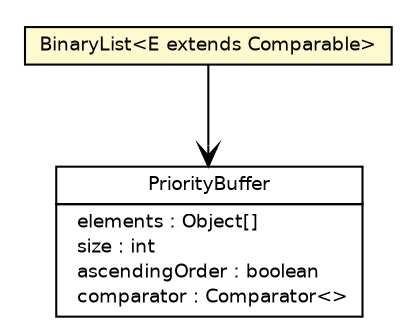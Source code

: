 #!/usr/local/bin/dot
#
# Class diagram 
# Generated by UmlGraph version 4.6 (http://www.spinellis.gr/sw/umlgraph)
#

digraph G {
	edge [fontname="Helvetica",fontsize=10,labelfontname="Helvetica",labelfontsize=10];
	node [fontname="Helvetica",fontsize=10,shape=plaintext];
	// com.googlecode.npuzzle.logic.astar.BinaryList<E extends java.lang.Comparable>
	c859 [label=<<table border="0" cellborder="1" cellspacing="0" cellpadding="2" port="p" bgcolor="lemonChiffon" href="./BinaryList.html">
		<tr><td><table border="0" cellspacing="0" cellpadding="1">
			<tr><td> BinaryList&lt;E extends Comparable&gt; </td></tr>
		</table></td></tr>
		</table>>, fontname="Helvetica", fontcolor="black", fontsize=9.0];
	// com.googlecode.npuzzle.logic.astar.BinaryList<E extends java.lang.Comparable> NAVASSOC org.apache.commons.collections.buffer.PriorityBuffer
	c859:p -> c878:p [taillabel="", label="", headlabel="", fontname="Helvetica", fontcolor="black", fontsize=10.0, color="black", arrowhead=open];
	// org.apache.commons.collections.buffer.PriorityBuffer
	c878 [label=<<table border="0" cellborder="1" cellspacing="0" cellpadding="2" port="p">
		<tr><td><table border="0" cellspacing="0" cellpadding="1">
			<tr><td> PriorityBuffer </td></tr>
		</table></td></tr>
		<tr><td><table border="0" cellspacing="0" cellpadding="1">
			<tr><td align="left">  elements : Object[] </td></tr>
			<tr><td align="left">  size : int </td></tr>
			<tr><td align="left">  ascendingOrder : boolean </td></tr>
			<tr><td align="left">  comparator : Comparator&lt;&gt; </td></tr>
		</table></td></tr>
		</table>>, fontname="Helvetica", fontcolor="black", fontsize=9.0];
}

